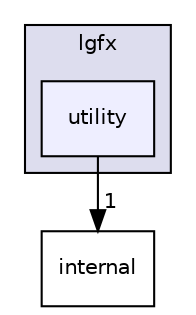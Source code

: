 digraph "utility" {
  compound=true
  node [ fontsize="10", fontname="Helvetica"];
  edge [ labelfontsize="10", labelfontname="Helvetica"];
  subgraph clusterdir_9d027546c025e9fadc122f32118f5ab6 {
    graph [ bgcolor="#ddddee", pencolor="black", label="lgfx" fontname="Helvetica", fontsize="10", URL="dir_9d027546c025e9fadc122f32118f5ab6.html"]
  dir_20b27aa10f5ef0a1b155d29039bf6c20 [shape=box, label="utility", style="filled", fillcolor="#eeeeff", pencolor="black", URL="dir_20b27aa10f5ef0a1b155d29039bf6c20.html"];
  }
  dir_91b7b6d9b53ecaad6591ff4332ea4423 [shape=box label="internal" URL="dir_91b7b6d9b53ecaad6591ff4332ea4423.html"];
  dir_20b27aa10f5ef0a1b155d29039bf6c20->dir_91b7b6d9b53ecaad6591ff4332ea4423 [headlabel="1", labeldistance=1.5 headhref="dir_000019_000004.html"];
}
